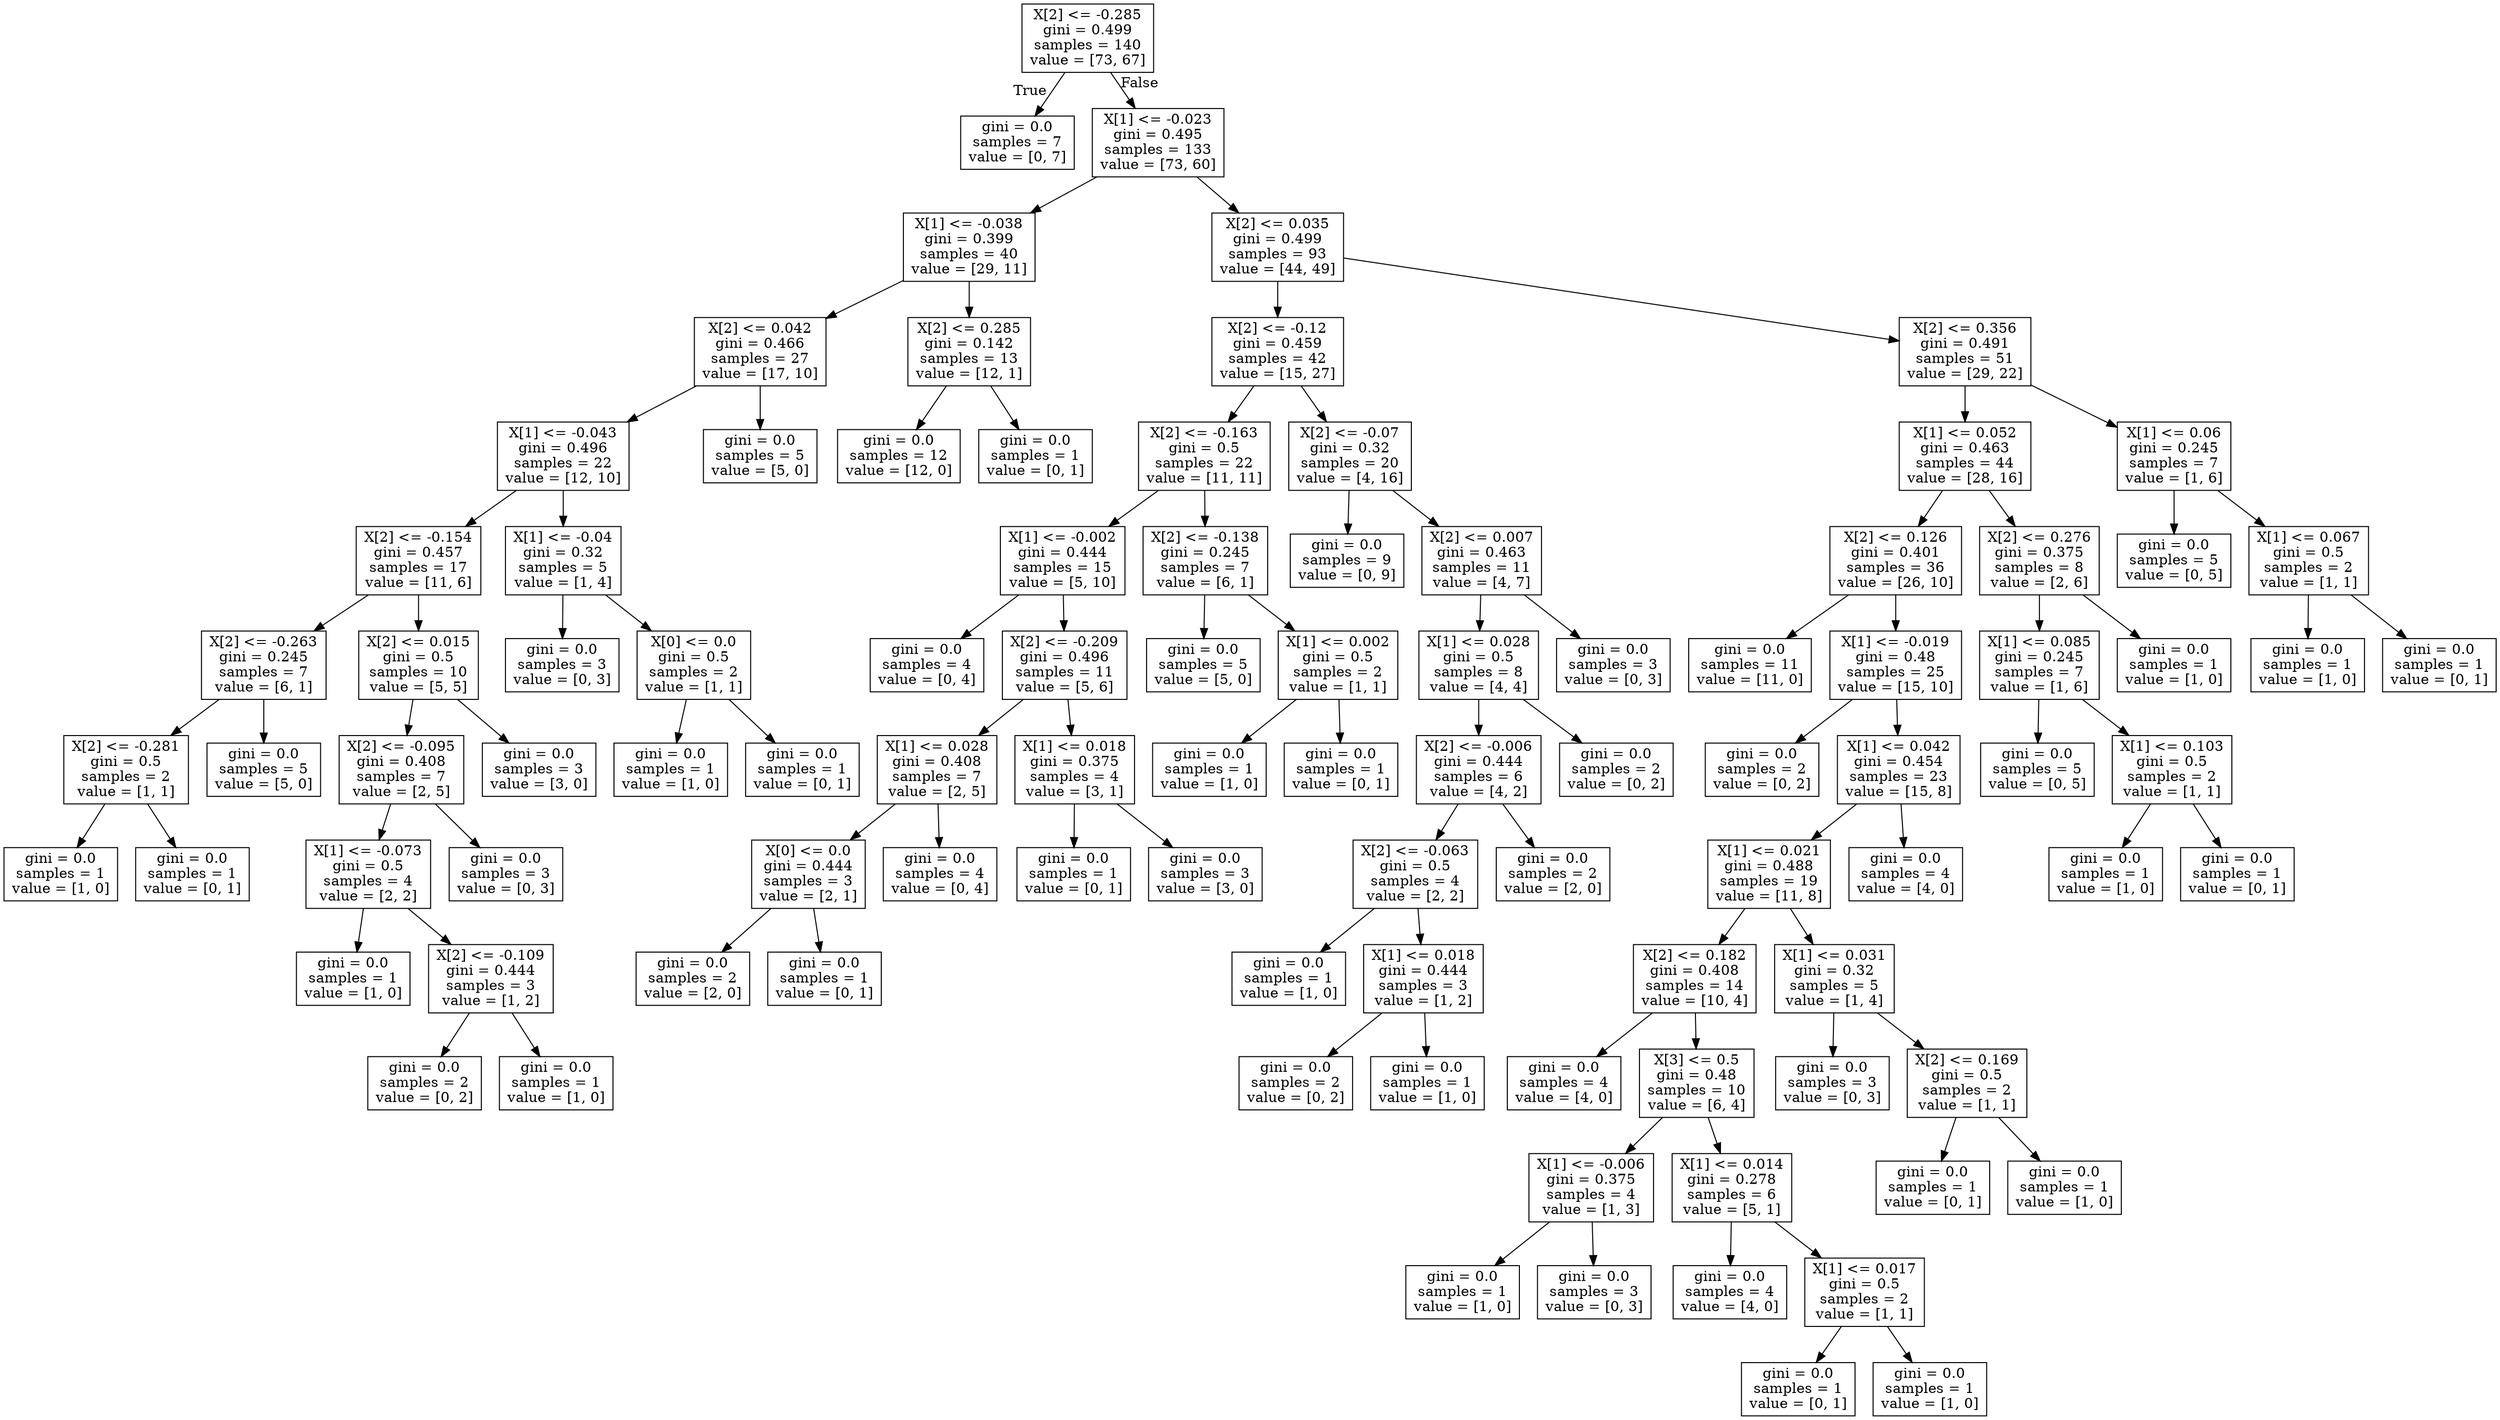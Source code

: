 digraph Tree {
node [shape=box] ;
0 [label="X[2] <= -0.285\ngini = 0.499\nsamples = 140\nvalue = [73, 67]"] ;
1 [label="gini = 0.0\nsamples = 7\nvalue = [0, 7]"] ;
0 -> 1 [labeldistance=2.5, labelangle=45, headlabel="True"] ;
2 [label="X[1] <= -0.023\ngini = 0.495\nsamples = 133\nvalue = [73, 60]"] ;
0 -> 2 [labeldistance=2.5, labelangle=-45, headlabel="False"] ;
3 [label="X[1] <= -0.038\ngini = 0.399\nsamples = 40\nvalue = [29, 11]"] ;
2 -> 3 ;
4 [label="X[2] <= 0.042\ngini = 0.466\nsamples = 27\nvalue = [17, 10]"] ;
3 -> 4 ;
5 [label="X[1] <= -0.043\ngini = 0.496\nsamples = 22\nvalue = [12, 10]"] ;
4 -> 5 ;
6 [label="X[2] <= -0.154\ngini = 0.457\nsamples = 17\nvalue = [11, 6]"] ;
5 -> 6 ;
7 [label="X[2] <= -0.263\ngini = 0.245\nsamples = 7\nvalue = [6, 1]"] ;
6 -> 7 ;
8 [label="X[2] <= -0.281\ngini = 0.5\nsamples = 2\nvalue = [1, 1]"] ;
7 -> 8 ;
9 [label="gini = 0.0\nsamples = 1\nvalue = [1, 0]"] ;
8 -> 9 ;
10 [label="gini = 0.0\nsamples = 1\nvalue = [0, 1]"] ;
8 -> 10 ;
11 [label="gini = 0.0\nsamples = 5\nvalue = [5, 0]"] ;
7 -> 11 ;
12 [label="X[2] <= 0.015\ngini = 0.5\nsamples = 10\nvalue = [5, 5]"] ;
6 -> 12 ;
13 [label="X[2] <= -0.095\ngini = 0.408\nsamples = 7\nvalue = [2, 5]"] ;
12 -> 13 ;
14 [label="X[1] <= -0.073\ngini = 0.5\nsamples = 4\nvalue = [2, 2]"] ;
13 -> 14 ;
15 [label="gini = 0.0\nsamples = 1\nvalue = [1, 0]"] ;
14 -> 15 ;
16 [label="X[2] <= -0.109\ngini = 0.444\nsamples = 3\nvalue = [1, 2]"] ;
14 -> 16 ;
17 [label="gini = 0.0\nsamples = 2\nvalue = [0, 2]"] ;
16 -> 17 ;
18 [label="gini = 0.0\nsamples = 1\nvalue = [1, 0]"] ;
16 -> 18 ;
19 [label="gini = 0.0\nsamples = 3\nvalue = [0, 3]"] ;
13 -> 19 ;
20 [label="gini = 0.0\nsamples = 3\nvalue = [3, 0]"] ;
12 -> 20 ;
21 [label="X[1] <= -0.04\ngini = 0.32\nsamples = 5\nvalue = [1, 4]"] ;
5 -> 21 ;
22 [label="gini = 0.0\nsamples = 3\nvalue = [0, 3]"] ;
21 -> 22 ;
23 [label="X[0] <= 0.0\ngini = 0.5\nsamples = 2\nvalue = [1, 1]"] ;
21 -> 23 ;
24 [label="gini = 0.0\nsamples = 1\nvalue = [1, 0]"] ;
23 -> 24 ;
25 [label="gini = 0.0\nsamples = 1\nvalue = [0, 1]"] ;
23 -> 25 ;
26 [label="gini = 0.0\nsamples = 5\nvalue = [5, 0]"] ;
4 -> 26 ;
27 [label="X[2] <= 0.285\ngini = 0.142\nsamples = 13\nvalue = [12, 1]"] ;
3 -> 27 ;
28 [label="gini = 0.0\nsamples = 12\nvalue = [12, 0]"] ;
27 -> 28 ;
29 [label="gini = 0.0\nsamples = 1\nvalue = [0, 1]"] ;
27 -> 29 ;
30 [label="X[2] <= 0.035\ngini = 0.499\nsamples = 93\nvalue = [44, 49]"] ;
2 -> 30 ;
31 [label="X[2] <= -0.12\ngini = 0.459\nsamples = 42\nvalue = [15, 27]"] ;
30 -> 31 ;
32 [label="X[2] <= -0.163\ngini = 0.5\nsamples = 22\nvalue = [11, 11]"] ;
31 -> 32 ;
33 [label="X[1] <= -0.002\ngini = 0.444\nsamples = 15\nvalue = [5, 10]"] ;
32 -> 33 ;
34 [label="gini = 0.0\nsamples = 4\nvalue = [0, 4]"] ;
33 -> 34 ;
35 [label="X[2] <= -0.209\ngini = 0.496\nsamples = 11\nvalue = [5, 6]"] ;
33 -> 35 ;
36 [label="X[1] <= 0.028\ngini = 0.408\nsamples = 7\nvalue = [2, 5]"] ;
35 -> 36 ;
37 [label="X[0] <= 0.0\ngini = 0.444\nsamples = 3\nvalue = [2, 1]"] ;
36 -> 37 ;
38 [label="gini = 0.0\nsamples = 2\nvalue = [2, 0]"] ;
37 -> 38 ;
39 [label="gini = 0.0\nsamples = 1\nvalue = [0, 1]"] ;
37 -> 39 ;
40 [label="gini = 0.0\nsamples = 4\nvalue = [0, 4]"] ;
36 -> 40 ;
41 [label="X[1] <= 0.018\ngini = 0.375\nsamples = 4\nvalue = [3, 1]"] ;
35 -> 41 ;
42 [label="gini = 0.0\nsamples = 1\nvalue = [0, 1]"] ;
41 -> 42 ;
43 [label="gini = 0.0\nsamples = 3\nvalue = [3, 0]"] ;
41 -> 43 ;
44 [label="X[2] <= -0.138\ngini = 0.245\nsamples = 7\nvalue = [6, 1]"] ;
32 -> 44 ;
45 [label="gini = 0.0\nsamples = 5\nvalue = [5, 0]"] ;
44 -> 45 ;
46 [label="X[1] <= 0.002\ngini = 0.5\nsamples = 2\nvalue = [1, 1]"] ;
44 -> 46 ;
47 [label="gini = 0.0\nsamples = 1\nvalue = [1, 0]"] ;
46 -> 47 ;
48 [label="gini = 0.0\nsamples = 1\nvalue = [0, 1]"] ;
46 -> 48 ;
49 [label="X[2] <= -0.07\ngini = 0.32\nsamples = 20\nvalue = [4, 16]"] ;
31 -> 49 ;
50 [label="gini = 0.0\nsamples = 9\nvalue = [0, 9]"] ;
49 -> 50 ;
51 [label="X[2] <= 0.007\ngini = 0.463\nsamples = 11\nvalue = [4, 7]"] ;
49 -> 51 ;
52 [label="X[1] <= 0.028\ngini = 0.5\nsamples = 8\nvalue = [4, 4]"] ;
51 -> 52 ;
53 [label="X[2] <= -0.006\ngini = 0.444\nsamples = 6\nvalue = [4, 2]"] ;
52 -> 53 ;
54 [label="X[2] <= -0.063\ngini = 0.5\nsamples = 4\nvalue = [2, 2]"] ;
53 -> 54 ;
55 [label="gini = 0.0\nsamples = 1\nvalue = [1, 0]"] ;
54 -> 55 ;
56 [label="X[1] <= 0.018\ngini = 0.444\nsamples = 3\nvalue = [1, 2]"] ;
54 -> 56 ;
57 [label="gini = 0.0\nsamples = 2\nvalue = [0, 2]"] ;
56 -> 57 ;
58 [label="gini = 0.0\nsamples = 1\nvalue = [1, 0]"] ;
56 -> 58 ;
59 [label="gini = 0.0\nsamples = 2\nvalue = [2, 0]"] ;
53 -> 59 ;
60 [label="gini = 0.0\nsamples = 2\nvalue = [0, 2]"] ;
52 -> 60 ;
61 [label="gini = 0.0\nsamples = 3\nvalue = [0, 3]"] ;
51 -> 61 ;
62 [label="X[2] <= 0.356\ngini = 0.491\nsamples = 51\nvalue = [29, 22]"] ;
30 -> 62 ;
63 [label="X[1] <= 0.052\ngini = 0.463\nsamples = 44\nvalue = [28, 16]"] ;
62 -> 63 ;
64 [label="X[2] <= 0.126\ngini = 0.401\nsamples = 36\nvalue = [26, 10]"] ;
63 -> 64 ;
65 [label="gini = 0.0\nsamples = 11\nvalue = [11, 0]"] ;
64 -> 65 ;
66 [label="X[1] <= -0.019\ngini = 0.48\nsamples = 25\nvalue = [15, 10]"] ;
64 -> 66 ;
67 [label="gini = 0.0\nsamples = 2\nvalue = [0, 2]"] ;
66 -> 67 ;
68 [label="X[1] <= 0.042\ngini = 0.454\nsamples = 23\nvalue = [15, 8]"] ;
66 -> 68 ;
69 [label="X[1] <= 0.021\ngini = 0.488\nsamples = 19\nvalue = [11, 8]"] ;
68 -> 69 ;
70 [label="X[2] <= 0.182\ngini = 0.408\nsamples = 14\nvalue = [10, 4]"] ;
69 -> 70 ;
71 [label="gini = 0.0\nsamples = 4\nvalue = [4, 0]"] ;
70 -> 71 ;
72 [label="X[3] <= 0.5\ngini = 0.48\nsamples = 10\nvalue = [6, 4]"] ;
70 -> 72 ;
73 [label="X[1] <= -0.006\ngini = 0.375\nsamples = 4\nvalue = [1, 3]"] ;
72 -> 73 ;
74 [label="gini = 0.0\nsamples = 1\nvalue = [1, 0]"] ;
73 -> 74 ;
75 [label="gini = 0.0\nsamples = 3\nvalue = [0, 3]"] ;
73 -> 75 ;
76 [label="X[1] <= 0.014\ngini = 0.278\nsamples = 6\nvalue = [5, 1]"] ;
72 -> 76 ;
77 [label="gini = 0.0\nsamples = 4\nvalue = [4, 0]"] ;
76 -> 77 ;
78 [label="X[1] <= 0.017\ngini = 0.5\nsamples = 2\nvalue = [1, 1]"] ;
76 -> 78 ;
79 [label="gini = 0.0\nsamples = 1\nvalue = [0, 1]"] ;
78 -> 79 ;
80 [label="gini = 0.0\nsamples = 1\nvalue = [1, 0]"] ;
78 -> 80 ;
81 [label="X[1] <= 0.031\ngini = 0.32\nsamples = 5\nvalue = [1, 4]"] ;
69 -> 81 ;
82 [label="gini = 0.0\nsamples = 3\nvalue = [0, 3]"] ;
81 -> 82 ;
83 [label="X[2] <= 0.169\ngini = 0.5\nsamples = 2\nvalue = [1, 1]"] ;
81 -> 83 ;
84 [label="gini = 0.0\nsamples = 1\nvalue = [0, 1]"] ;
83 -> 84 ;
85 [label="gini = 0.0\nsamples = 1\nvalue = [1, 0]"] ;
83 -> 85 ;
86 [label="gini = 0.0\nsamples = 4\nvalue = [4, 0]"] ;
68 -> 86 ;
87 [label="X[2] <= 0.276\ngini = 0.375\nsamples = 8\nvalue = [2, 6]"] ;
63 -> 87 ;
88 [label="X[1] <= 0.085\ngini = 0.245\nsamples = 7\nvalue = [1, 6]"] ;
87 -> 88 ;
89 [label="gini = 0.0\nsamples = 5\nvalue = [0, 5]"] ;
88 -> 89 ;
90 [label="X[1] <= 0.103\ngini = 0.5\nsamples = 2\nvalue = [1, 1]"] ;
88 -> 90 ;
91 [label="gini = 0.0\nsamples = 1\nvalue = [1, 0]"] ;
90 -> 91 ;
92 [label="gini = 0.0\nsamples = 1\nvalue = [0, 1]"] ;
90 -> 92 ;
93 [label="gini = 0.0\nsamples = 1\nvalue = [1, 0]"] ;
87 -> 93 ;
94 [label="X[1] <= 0.06\ngini = 0.245\nsamples = 7\nvalue = [1, 6]"] ;
62 -> 94 ;
95 [label="gini = 0.0\nsamples = 5\nvalue = [0, 5]"] ;
94 -> 95 ;
96 [label="X[1] <= 0.067\ngini = 0.5\nsamples = 2\nvalue = [1, 1]"] ;
94 -> 96 ;
97 [label="gini = 0.0\nsamples = 1\nvalue = [1, 0]"] ;
96 -> 97 ;
98 [label="gini = 0.0\nsamples = 1\nvalue = [0, 1]"] ;
96 -> 98 ;
}